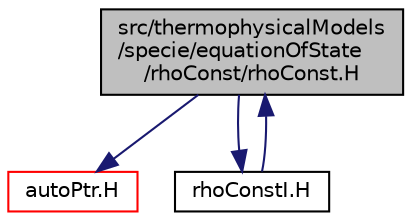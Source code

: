 digraph "src/thermophysicalModels/specie/equationOfState/rhoConst/rhoConst.H"
{
  bgcolor="transparent";
  edge [fontname="Helvetica",fontsize="10",labelfontname="Helvetica",labelfontsize="10"];
  node [fontname="Helvetica",fontsize="10",shape=record];
  Node1 [label="src/thermophysicalModels\l/specie/equationOfState\l/rhoConst/rhoConst.H",height=0.2,width=0.4,color="black", fillcolor="grey75", style="filled", fontcolor="black"];
  Node1 -> Node2 [color="midnightblue",fontsize="10",style="solid",fontname="Helvetica"];
  Node2 [label="autoPtr.H",height=0.2,width=0.4,color="red",URL="$a08395.html"];
  Node1 -> Node3 [color="midnightblue",fontsize="10",style="solid",fontname="Helvetica"];
  Node3 [label="rhoConstI.H",height=0.2,width=0.4,color="black",URL="$a10234.html"];
  Node3 -> Node1 [color="midnightblue",fontsize="10",style="solid",fontname="Helvetica"];
}
